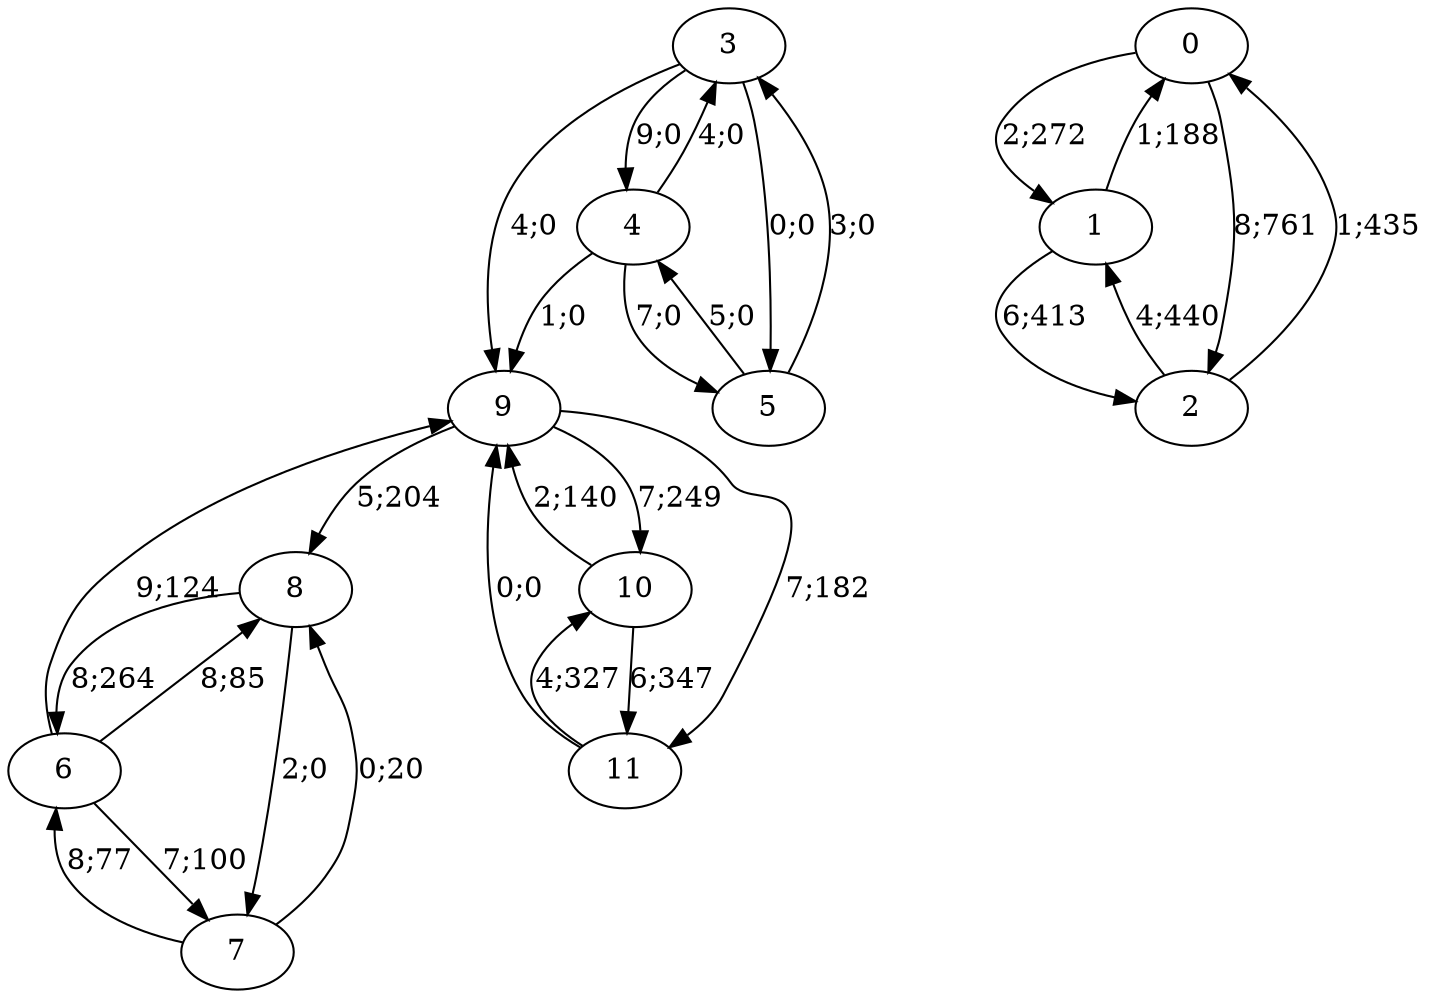 digraph graph6427 {




















9 -> 8 [color=black,label="5;204"]
9 -> 10 [color=black,label="7;249"]
9 -> 11 [color=black,label="7;182"]


10 -> 9 [color=black,label="2;140"]
10 -> 11 [color=black,label="6;347"]


11 -> 9 [color=black,label="0;0"]
11 -> 10 [color=black,label="4;327"]


0 -> 1 [color=black,label="2;272"]
0 -> 2 [color=black,label="8;761"]


1 -> 0 [color=black,label="1;188"]
1 -> 2 [color=black,label="6;413"]


2 -> 0 [color=black,label="1;435"]
2 -> 1 [color=black,label="4;440"]


























3 -> 9 [color=black,label="4;0"]
3 -> 4 [color=black,label="9;0"]
3 -> 5 [color=black,label="0;0"]


4 -> 9 [color=black,label="1;0"]
4 -> 3 [color=black,label="4;0"]
4 -> 5 [color=black,label="7;0"]


5 -> 3 [color=black,label="3;0"]
5 -> 4 [color=black,label="5;0"]


























6 -> 9 [color=black,label="9;124"]
6 -> 7 [color=black,label="7;100"]
6 -> 8 [color=black,label="8;85"]


7 -> 6 [color=black,label="8;77"]
7 -> 8 [color=black,label="0;20"]


8 -> 6 [color=black,label="8;264"]
8 -> 7 [color=black,label="2;0"]







}